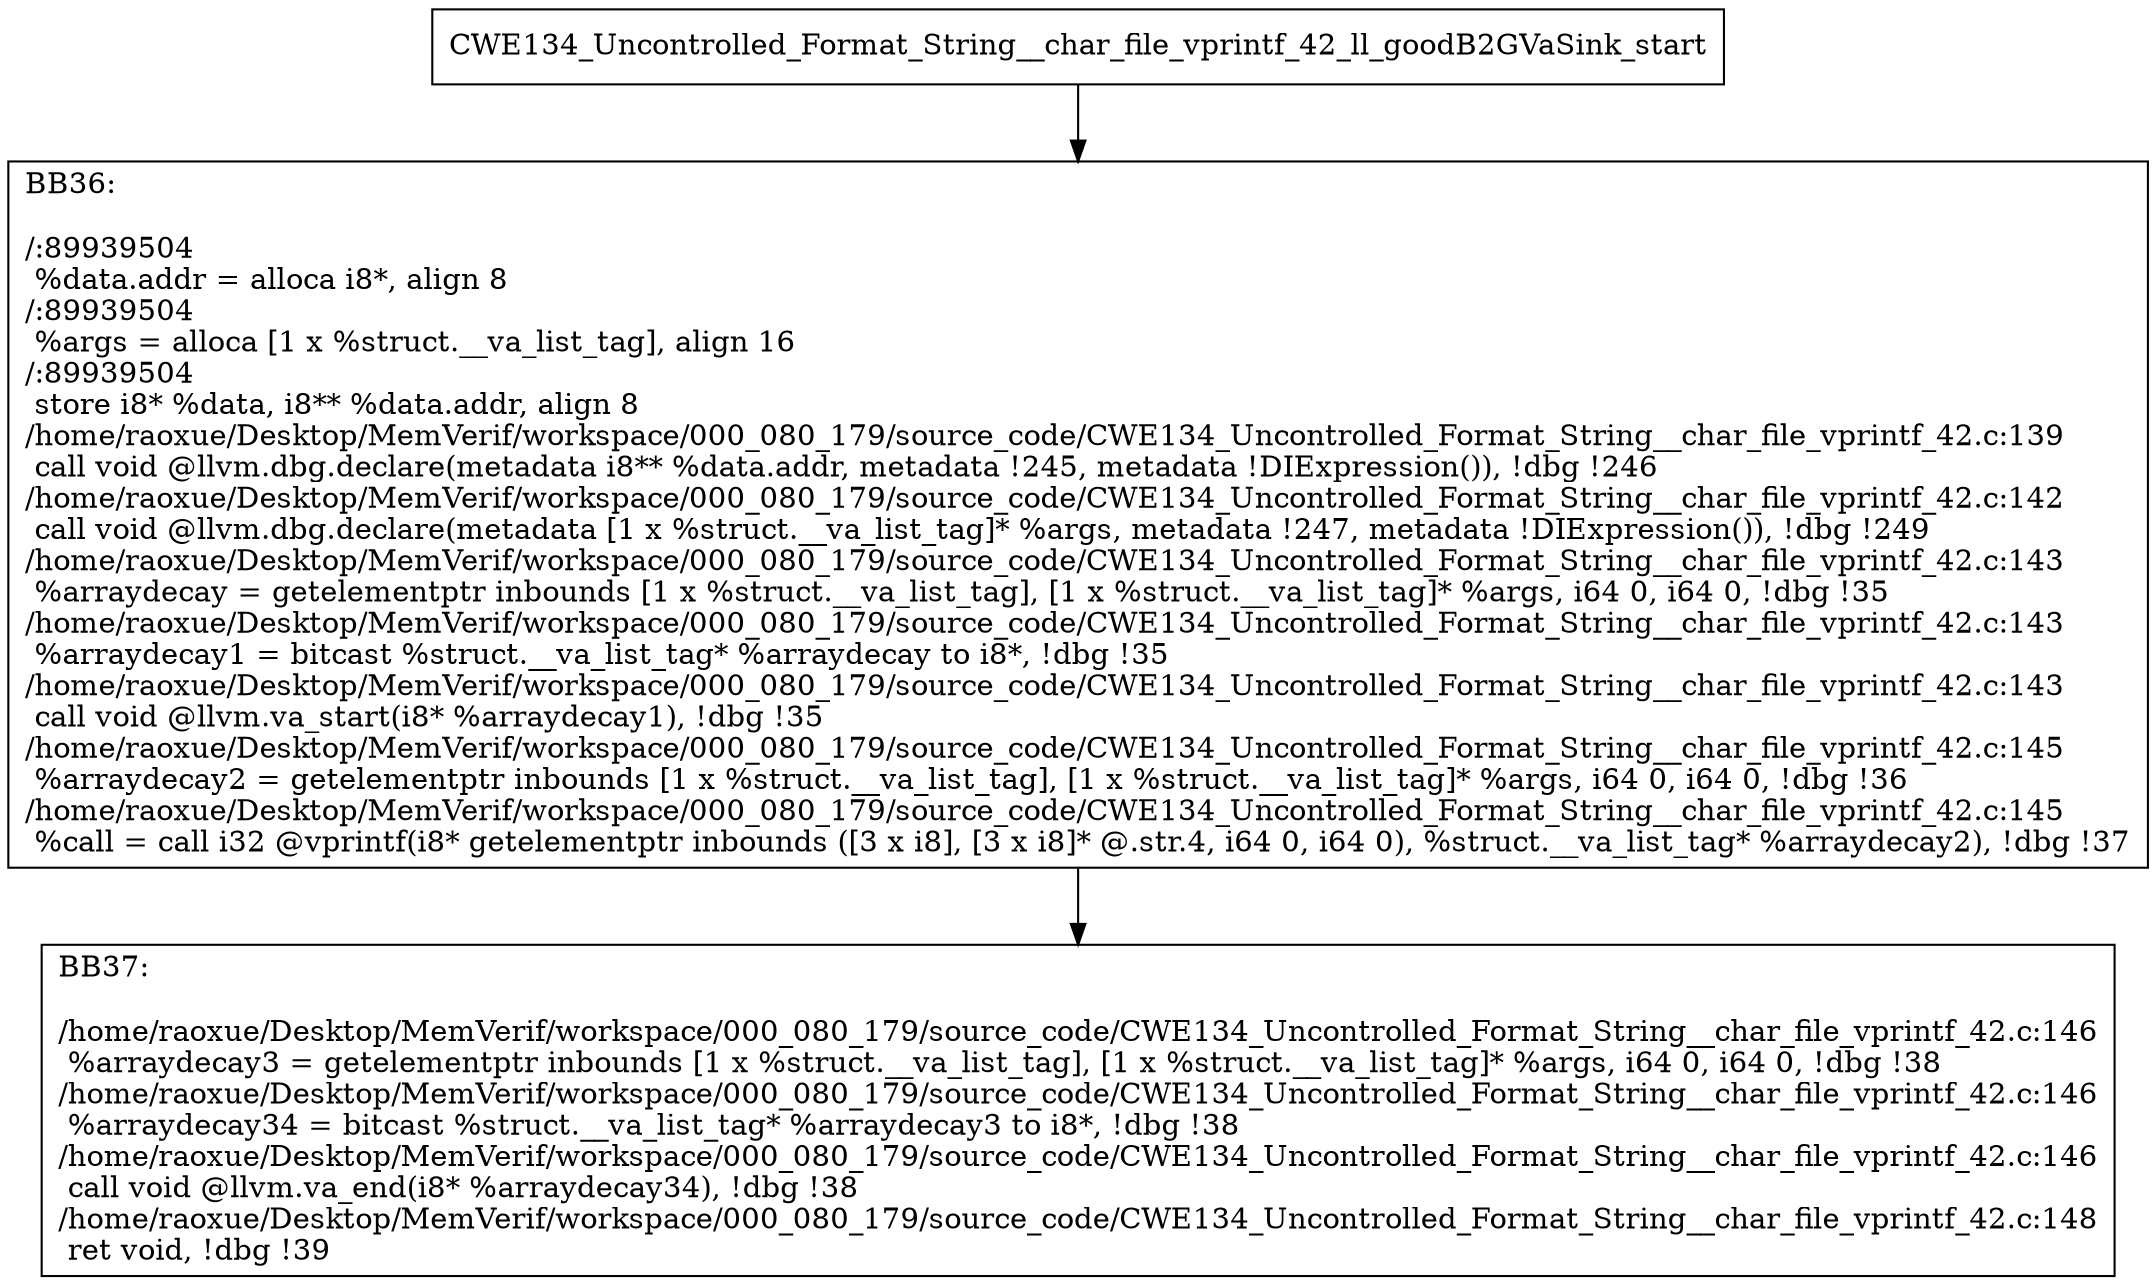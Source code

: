 digraph "CFG for'CWE134_Uncontrolled_Format_String__char_file_vprintf_42_ll_goodB2GVaSink' function" {
	BBCWE134_Uncontrolled_Format_String__char_file_vprintf_42_ll_goodB2GVaSink_start[shape=record,label="{CWE134_Uncontrolled_Format_String__char_file_vprintf_42_ll_goodB2GVaSink_start}"];
	BBCWE134_Uncontrolled_Format_String__char_file_vprintf_42_ll_goodB2GVaSink_start-> CWE134_Uncontrolled_Format_String__char_file_vprintf_42_ll_goodB2GVaSinkBB36;
	CWE134_Uncontrolled_Format_String__char_file_vprintf_42_ll_goodB2GVaSinkBB36 [shape=record, label="{BB36:\l\l/:89939504\l
  %data.addr = alloca i8*, align 8\l
/:89939504\l
  %args = alloca [1 x %struct.__va_list_tag], align 16\l
/:89939504\l
  store i8* %data, i8** %data.addr, align 8\l
/home/raoxue/Desktop/MemVerif/workspace/000_080_179/source_code/CWE134_Uncontrolled_Format_String__char_file_vprintf_42.c:139\l
  call void @llvm.dbg.declare(metadata i8** %data.addr, metadata !245, metadata !DIExpression()), !dbg !246\l
/home/raoxue/Desktop/MemVerif/workspace/000_080_179/source_code/CWE134_Uncontrolled_Format_String__char_file_vprintf_42.c:142\l
  call void @llvm.dbg.declare(metadata [1 x %struct.__va_list_tag]* %args, metadata !247, metadata !DIExpression()), !dbg !249\l
/home/raoxue/Desktop/MemVerif/workspace/000_080_179/source_code/CWE134_Uncontrolled_Format_String__char_file_vprintf_42.c:143\l
  %arraydecay = getelementptr inbounds [1 x %struct.__va_list_tag], [1 x %struct.__va_list_tag]* %args, i64 0, i64 0, !dbg !35\l
/home/raoxue/Desktop/MemVerif/workspace/000_080_179/source_code/CWE134_Uncontrolled_Format_String__char_file_vprintf_42.c:143\l
  %arraydecay1 = bitcast %struct.__va_list_tag* %arraydecay to i8*, !dbg !35\l
/home/raoxue/Desktop/MemVerif/workspace/000_080_179/source_code/CWE134_Uncontrolled_Format_String__char_file_vprintf_42.c:143\l
  call void @llvm.va_start(i8* %arraydecay1), !dbg !35\l
/home/raoxue/Desktop/MemVerif/workspace/000_080_179/source_code/CWE134_Uncontrolled_Format_String__char_file_vprintf_42.c:145\l
  %arraydecay2 = getelementptr inbounds [1 x %struct.__va_list_tag], [1 x %struct.__va_list_tag]* %args, i64 0, i64 0, !dbg !36\l
/home/raoxue/Desktop/MemVerif/workspace/000_080_179/source_code/CWE134_Uncontrolled_Format_String__char_file_vprintf_42.c:145\l
  %call = call i32 @vprintf(i8* getelementptr inbounds ([3 x i8], [3 x i8]* @.str.4, i64 0, i64 0), %struct.__va_list_tag* %arraydecay2), !dbg !37\l
}"];
	CWE134_Uncontrolled_Format_String__char_file_vprintf_42_ll_goodB2GVaSinkBB36-> CWE134_Uncontrolled_Format_String__char_file_vprintf_42_ll_goodB2GVaSinkBB37;
	CWE134_Uncontrolled_Format_String__char_file_vprintf_42_ll_goodB2GVaSinkBB37 [shape=record, label="{BB37:\l\l/home/raoxue/Desktop/MemVerif/workspace/000_080_179/source_code/CWE134_Uncontrolled_Format_String__char_file_vprintf_42.c:146\l
  %arraydecay3 = getelementptr inbounds [1 x %struct.__va_list_tag], [1 x %struct.__va_list_tag]* %args, i64 0, i64 0, !dbg !38\l
/home/raoxue/Desktop/MemVerif/workspace/000_080_179/source_code/CWE134_Uncontrolled_Format_String__char_file_vprintf_42.c:146\l
  %arraydecay34 = bitcast %struct.__va_list_tag* %arraydecay3 to i8*, !dbg !38\l
/home/raoxue/Desktop/MemVerif/workspace/000_080_179/source_code/CWE134_Uncontrolled_Format_String__char_file_vprintf_42.c:146\l
  call void @llvm.va_end(i8* %arraydecay34), !dbg !38\l
/home/raoxue/Desktop/MemVerif/workspace/000_080_179/source_code/CWE134_Uncontrolled_Format_String__char_file_vprintf_42.c:148\l
  ret void, !dbg !39\l
}"];
}
